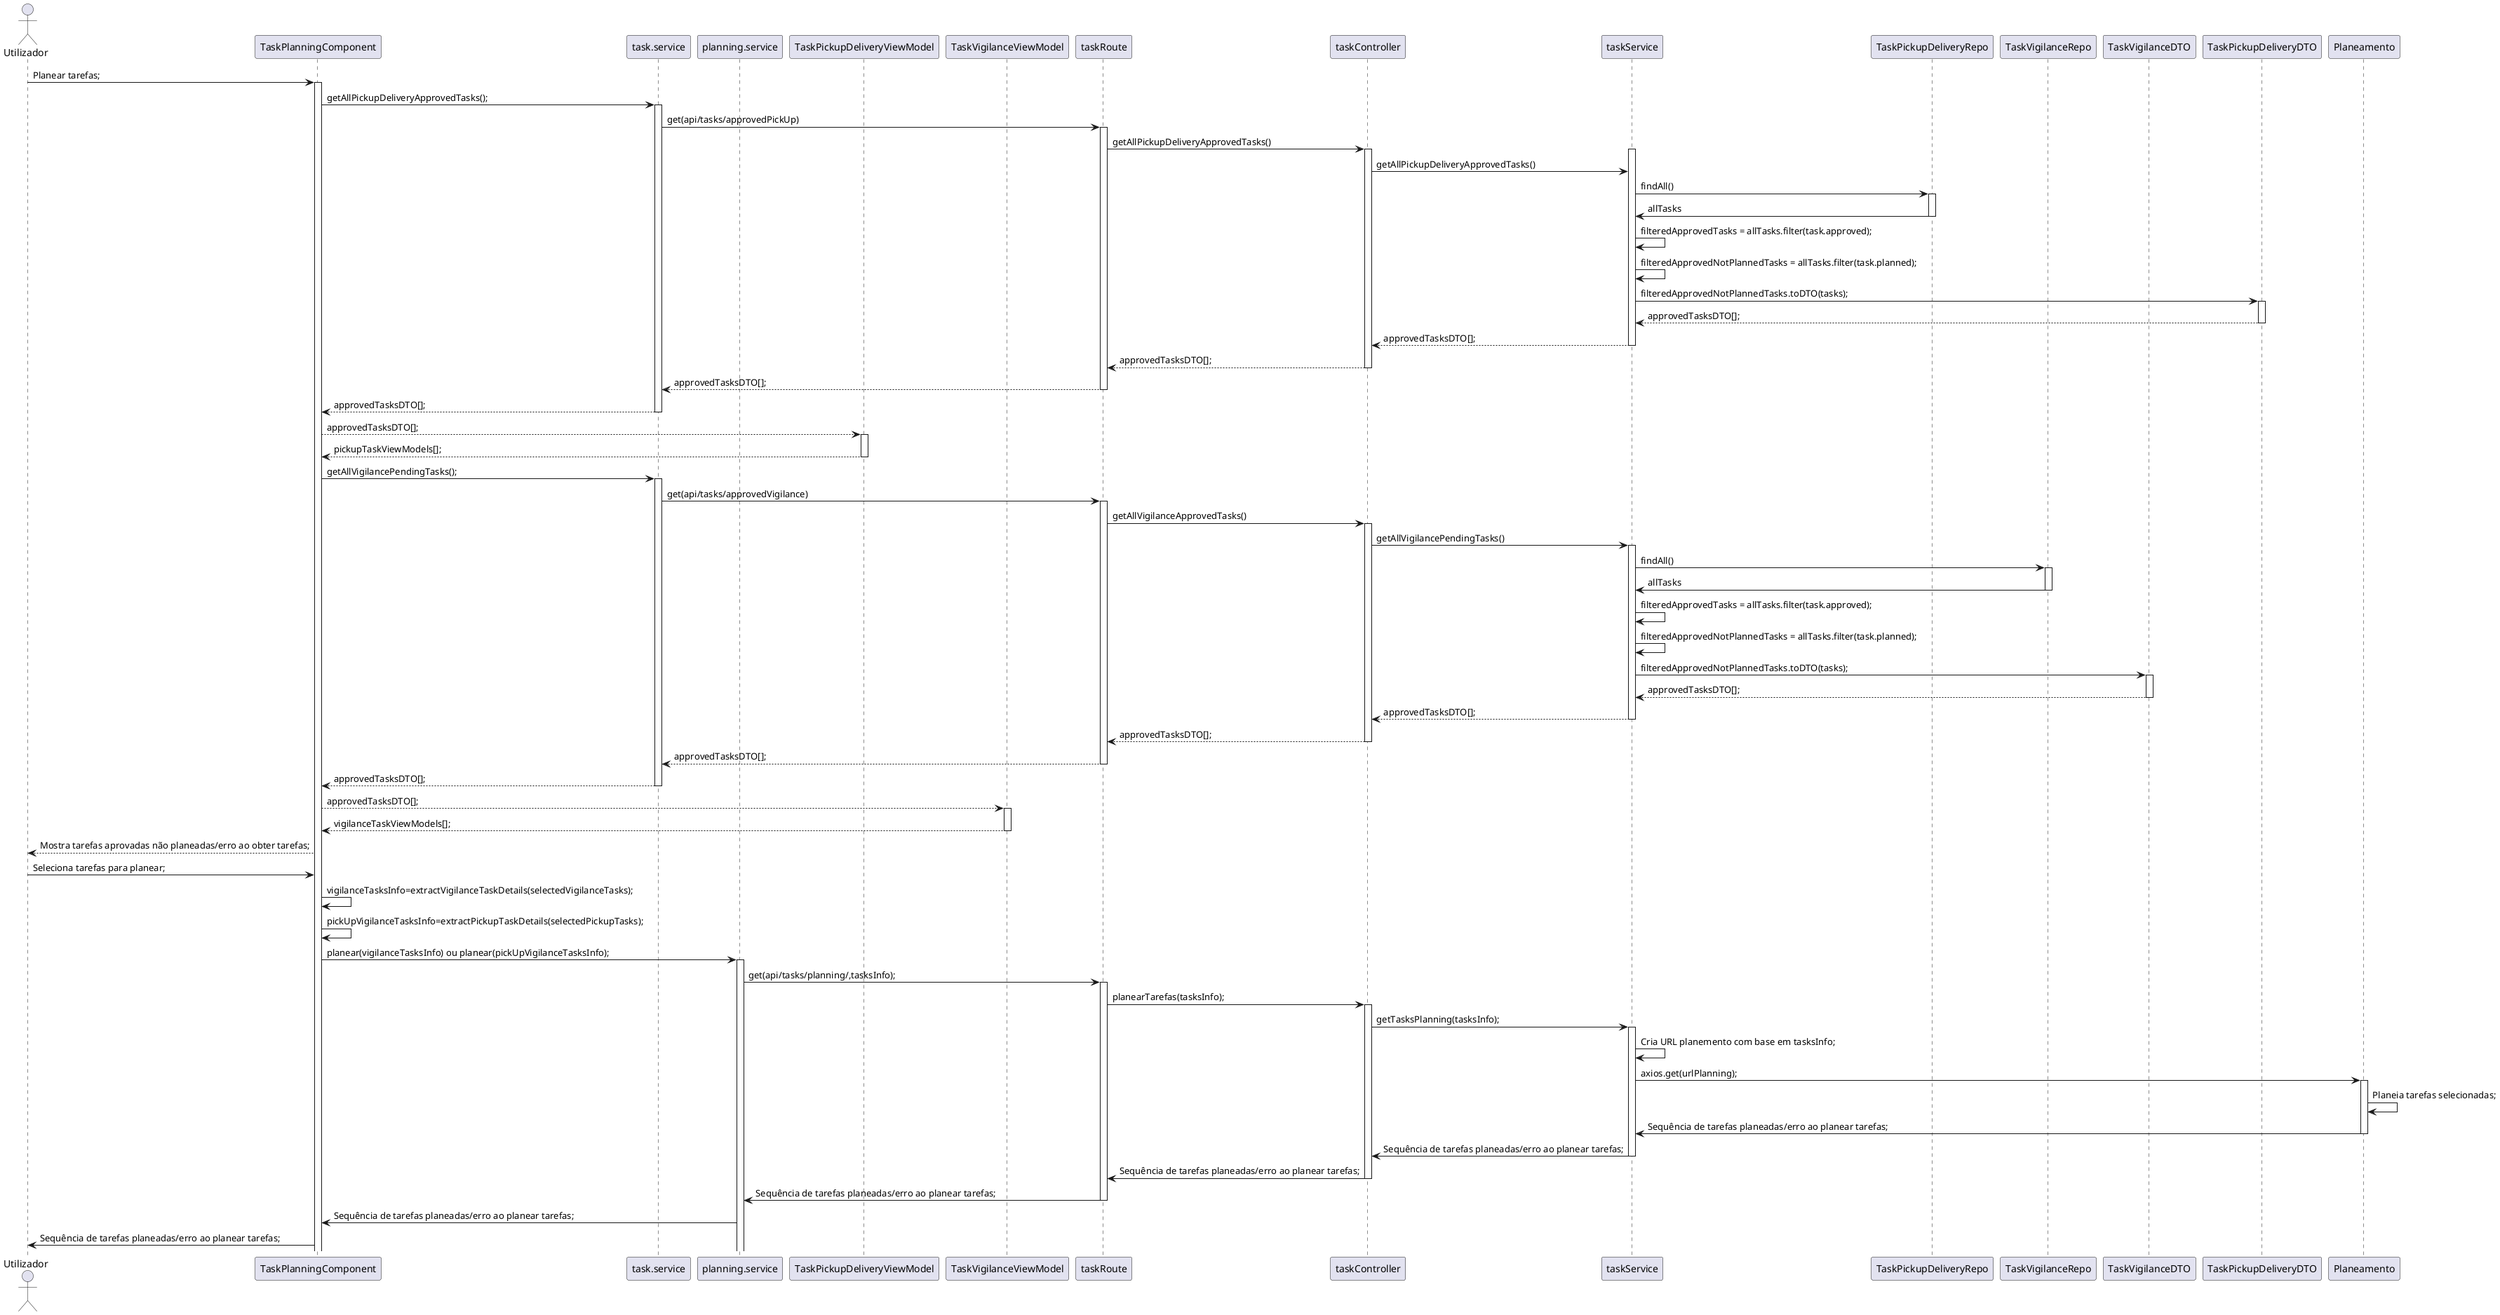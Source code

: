@startuml US500

actor Utilizador

participant "TaskPlanningComponent" as UIComponent
participant "task.service" as UIService
participant "planning.service" as UIPlanService
participant "TaskPickupDeliveryViewModel" as PUViewModel
participant "TaskVigilanceViewModel" as VViewModel
participant "taskRoute" as Route
participant "taskController" as Controller
participant "taskService" as Service
participant "TaskPickupDeliveryRepo" as PURepo
participant "TaskVigilanceRepo" as VRepo
participant "TaskVigilanceDTO" as VDTO
participant "TaskPickupDeliveryDTO" as PUDTO
participant "Planeamento" as Planeamento

Utilizador -> UIComponent : Planear tarefas;
activate UIComponent


UIComponent -> UIService: getAllPickupDeliveryApprovedTasks();
activate UIService

UIService -> Route: get(api/tasks/approvedPickUp)


activate Route
Route -> Controller: getAllPickupDeliveryApprovedTasks()
activate Controller


activate Service
Controller -> Service : getAllPickupDeliveryApprovedTasks()

Service -> PURepo : findAll()
activate PURepo
PURepo -> Service : allTasks
deactivate PURepo
Service -> Service : filteredApprovedTasks = allTasks.filter(task.approved);
Service -> Service : filteredApprovedNotPlannedTasks = allTasks.filter(task.planned);
Service -> PUDTO :filteredApprovedNotPlannedTasks.toDTO(tasks);
activate PUDTO
PUDTO --> Service : approvedTasksDTO[];
deactivate PUDTO
Service --> Controller : approvedTasksDTO[];
deactivate Service
Controller --> Route : approvedTasksDTO[];
deactivate Controller
Route --> UIService : approvedTasksDTO[];
deactivate Route
UIService --> UIComponent : approvedTasksDTO[];
deactivate UIService
UIComponent --> PUViewModel : approvedTasksDTO[];
activate PUViewModel
PUViewModel--> UIComponent: pickupTaskViewModels[];
deactivate PUViewModel


UIComponent -> UIService: getAllVigilancePendingTasks();
activate UIService

UIService -> Route: get(api/tasks/approvedVigilance)


activate Route
Route -> Controller: getAllVigilanceApprovedTasks()
activate Controller

Controller -> Service : getAllVigilancePendingTasks()
activate Service
Service -> VRepo : findAll()
activate VRepo
VRepo -> Service : allTasks
deactivate VRepo
Service -> Service : filteredApprovedTasks = allTasks.filter(task.approved);
Service -> Service : filteredApprovedNotPlannedTasks = allTasks.filter(task.planned);
Service -> VDTO :filteredApprovedNotPlannedTasks.toDTO(tasks);
activate VDTO
VDTO --> Service : approvedTasksDTO[];
deactivate VDTO
Service --> Controller : approvedTasksDTO[];
deactivate Service
Controller --> Route : approvedTasksDTO[];
deactivate Controller
Route --> UIService : approvedTasksDTO[];
deactivate Route
UIService --> UIComponent : approvedTasksDTO[];
deactivate UIService

UIComponent --> VViewModel : approvedTasksDTO[];
activate VViewModel
VViewModel--> UIComponent: vigilanceTaskViewModels[];
deactivate VViewModel

UIComponent --> Utilizador : Mostra tarefas aprovadas não planeadas/erro ao obter tarefas;

Utilizador -> UIComponent : Seleciona tarefas para planear;


UIComponent -> UIComponent : vigilanceTasksInfo=extractVigilanceTaskDetails(selectedVigilanceTasks);
UIComponent -> UIComponent : pickUpVigilanceTasksInfo=extractPickupTaskDetails(selectedPickupTasks);
UIComponent -> UIPlanService: planear(vigilanceTasksInfo) ou planear(pickUpVigilanceTasksInfo);
activate UIPlanService
UIPlanService-> Route:  get(api/tasks/planning/,tasksInfo);
activate Route
Route -> Controller : planearTarefas(tasksInfo);
activate Controller
Controller -> Service : getTasksPlanning(tasksInfo);
activate Service
Service -> Service: Cria URL planemento com base em tasksInfo;
Service -> Planeamento : axios.get(urlPlanning);
activate Planeamento

Planeamento -> Planeamento: Planeia tarefas selecionadas;
Planeamento -> Service : Sequência de tarefas planeadas/erro ao planear tarefas;
deactivate Planeamento

Service -> Controller : Sequência de tarefas planeadas/erro ao planear tarefas;

deactivate Service
Controller -> Route : Sequência de tarefas planeadas/erro ao planear tarefas;
deactivate Controller
Route -> UIPlanService : Sequência de tarefas planeadas/erro ao planear tarefas;
deactivate Route
UIPlanService -> UIComponent : Sequência de tarefas planeadas/erro ao planear tarefas;

UIComponent -> Utilizador :  Sequência de tarefas planeadas/erro ao planear tarefas;


@enduml